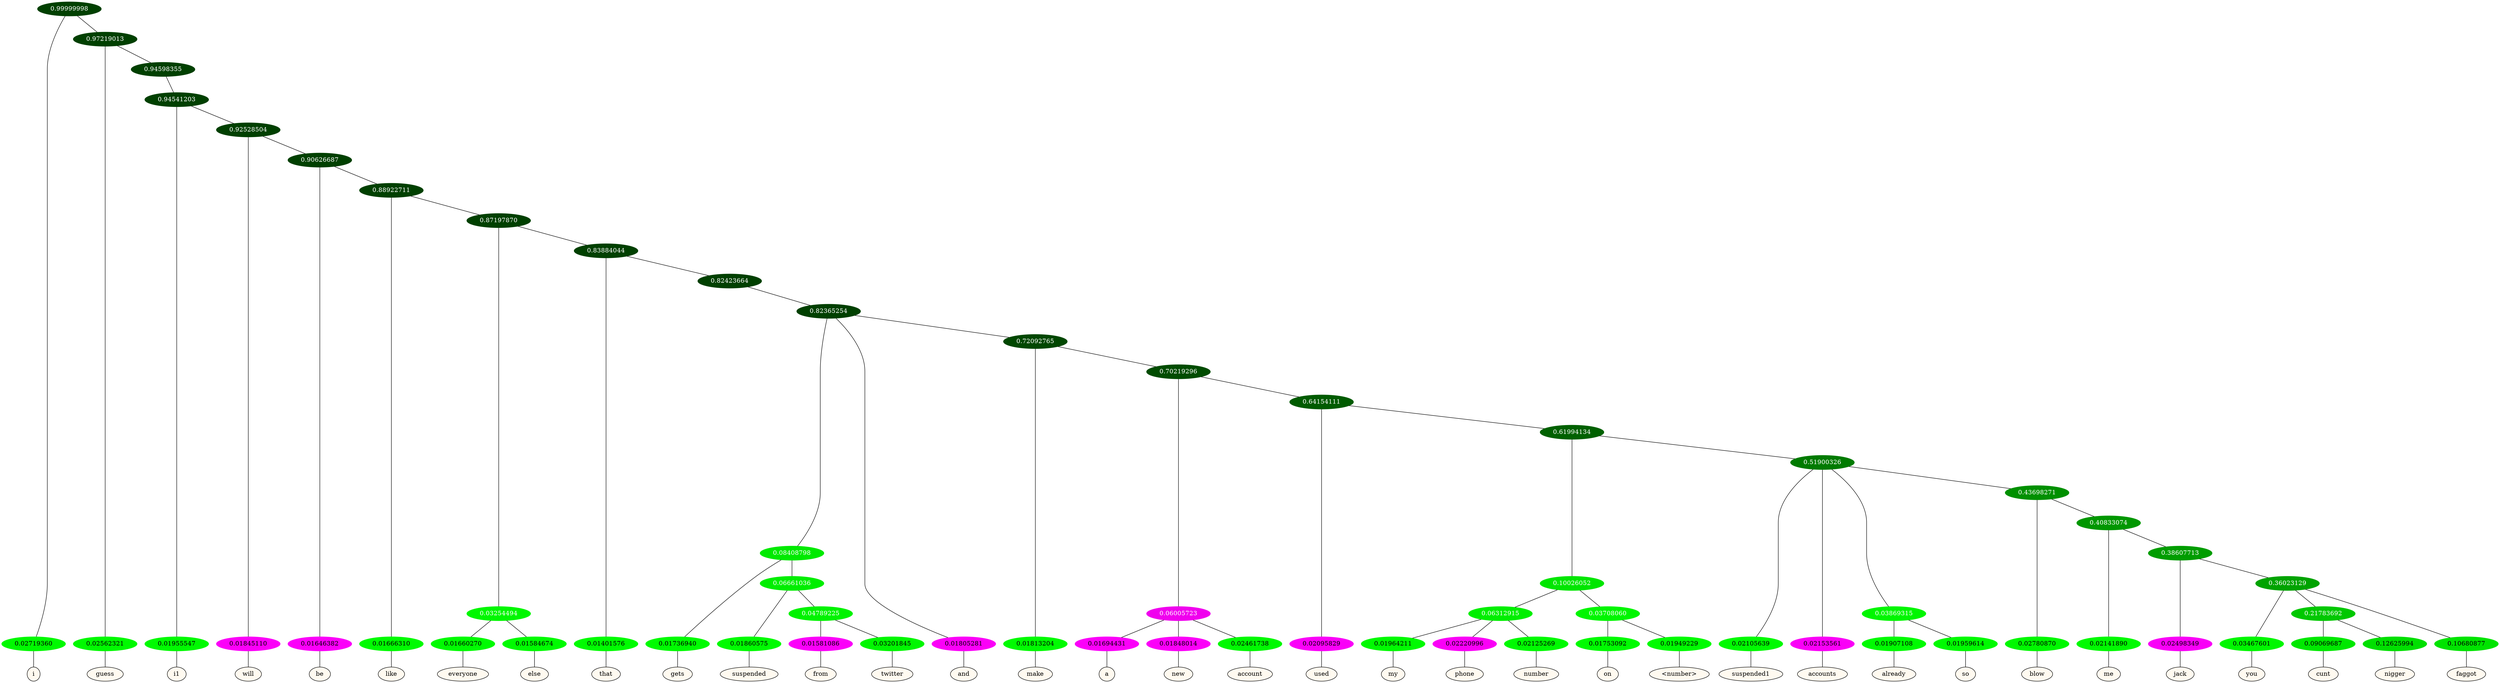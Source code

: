 graph {
	node [format=png height=0.15 nodesep=0.001 ordering=out overlap=prism overlap_scaling=0.01 ranksep=0.001 ratio=0.2 style=filled width=0.15]
	{
		rank=same
		a_w_1 [label=i color=black fillcolor=floralwhite style="filled,solid"]
		a_w_3 [label=guess color=black fillcolor=floralwhite style="filled,solid"]
		a_w_6 [label=i1 color=black fillcolor=floralwhite style="filled,solid"]
		a_w_8 [label=will color=black fillcolor=floralwhite style="filled,solid"]
		a_w_10 [label=be color=black fillcolor=floralwhite style="filled,solid"]
		a_w_12 [label=like color=black fillcolor=floralwhite style="filled,solid"]
		a_w_16 [label=everyone color=black fillcolor=floralwhite style="filled,solid"]
		a_w_17 [label=else color=black fillcolor=floralwhite style="filled,solid"]
		a_w_18 [label=that color=black fillcolor=floralwhite style="filled,solid"]
		a_w_24 [label=gets color=black fillcolor=floralwhite style="filled,solid"]
		a_w_28 [label=suspended color=black fillcolor=floralwhite style="filled,solid"]
		a_w_32 [label=from color=black fillcolor=floralwhite style="filled,solid"]
		a_w_33 [label=twitter color=black fillcolor=floralwhite style="filled,solid"]
		a_w_22 [label=and color=black fillcolor=floralwhite style="filled,solid"]
		a_w_26 [label=make color=black fillcolor=floralwhite style="filled,solid"]
		a_w_34 [label=a color=black fillcolor=floralwhite style="filled,solid"]
		a_w_35 [label=new color=black fillcolor=floralwhite style="filled,solid"]
		a_w_36 [label=account color=black fillcolor=floralwhite style="filled,solid"]
		a_w_37 [label=used color=black fillcolor=floralwhite style="filled,solid"]
		a_w_47 [label=my color=black fillcolor=floralwhite style="filled,solid"]
		a_w_48 [label=phone color=black fillcolor=floralwhite style="filled,solid"]
		a_w_49 [label=number color=black fillcolor=floralwhite style="filled,solid"]
		a_w_50 [label=on color=black fillcolor=floralwhite style="filled,solid"]
		a_w_51 [label="\<number\>" color=black fillcolor=floralwhite style="filled,solid"]
		a_w_43 [label=suspended1 color=black fillcolor=floralwhite style="filled,solid"]
		a_w_44 [label=accounts color=black fillcolor=floralwhite style="filled,solid"]
		a_w_52 [label=already color=black fillcolor=floralwhite style="filled,solid"]
		a_w_53 [label=so color=black fillcolor=floralwhite style="filled,solid"]
		a_w_54 [label=blow color=black fillcolor=floralwhite style="filled,solid"]
		a_w_56 [label=me color=black fillcolor=floralwhite style="filled,solid"]
		a_w_58 [label=jack color=black fillcolor=floralwhite style="filled,solid"]
		a_w_60 [label=you color=black fillcolor=floralwhite style="filled,solid"]
		a_w_63 [label=cunt color=black fillcolor=floralwhite style="filled,solid"]
		a_w_64 [label=nigger color=black fillcolor=floralwhite style="filled,solid"]
		a_w_62 [label=faggot color=black fillcolor=floralwhite style="filled,solid"]
	}
	a_n_1 -- a_w_1
	a_n_3 -- a_w_3
	a_n_6 -- a_w_6
	a_n_8 -- a_w_8
	a_n_10 -- a_w_10
	a_n_12 -- a_w_12
	a_n_16 -- a_w_16
	a_n_17 -- a_w_17
	a_n_18 -- a_w_18
	a_n_24 -- a_w_24
	a_n_28 -- a_w_28
	a_n_32 -- a_w_32
	a_n_33 -- a_w_33
	a_n_22 -- a_w_22
	a_n_26 -- a_w_26
	a_n_34 -- a_w_34
	a_n_35 -- a_w_35
	a_n_36 -- a_w_36
	a_n_37 -- a_w_37
	a_n_47 -- a_w_47
	a_n_48 -- a_w_48
	a_n_49 -- a_w_49
	a_n_50 -- a_w_50
	a_n_51 -- a_w_51
	a_n_43 -- a_w_43
	a_n_44 -- a_w_44
	a_n_52 -- a_w_52
	a_n_53 -- a_w_53
	a_n_54 -- a_w_54
	a_n_56 -- a_w_56
	a_n_58 -- a_w_58
	a_n_60 -- a_w_60
	a_n_63 -- a_w_63
	a_n_64 -- a_w_64
	a_n_62 -- a_w_62
	{
		rank=same
		a_n_1 [label=0.02719360 color="0.334 1.000 0.973" fontcolor=black]
		a_n_3 [label=0.02562321 color="0.334 1.000 0.974" fontcolor=black]
		a_n_6 [label=0.01955547 color="0.334 1.000 0.980" fontcolor=black]
		a_n_8 [label=0.01845110 color="0.835 1.000 0.982" fontcolor=black]
		a_n_10 [label=0.01646382 color="0.835 1.000 0.984" fontcolor=black]
		a_n_12 [label=0.01666310 color="0.334 1.000 0.983" fontcolor=black]
		a_n_16 [label=0.01660270 color="0.334 1.000 0.983" fontcolor=black]
		a_n_17 [label=0.01584674 color="0.334 1.000 0.984" fontcolor=black]
		a_n_18 [label=0.01401576 color="0.334 1.000 0.986" fontcolor=black]
		a_n_24 [label=0.01736940 color="0.334 1.000 0.983" fontcolor=black]
		a_n_28 [label=0.01860575 color="0.334 1.000 0.981" fontcolor=black]
		a_n_32 [label=0.01581086 color="0.835 1.000 0.984" fontcolor=black]
		a_n_33 [label=0.03201845 color="0.334 1.000 0.968" fontcolor=black]
		a_n_22 [label=0.01805281 color="0.835 1.000 0.982" fontcolor=black]
		a_n_26 [label=0.01813204 color="0.334 1.000 0.982" fontcolor=black]
		a_n_34 [label=0.01694431 color="0.835 1.000 0.983" fontcolor=black]
		a_n_35 [label=0.01848014 color="0.835 1.000 0.982" fontcolor=black]
		a_n_36 [label=0.02461738 color="0.334 1.000 0.975" fontcolor=black]
		a_n_37 [label=0.02095829 color="0.835 1.000 0.979" fontcolor=black]
		a_n_47 [label=0.01964211 color="0.334 1.000 0.980" fontcolor=black]
		a_n_48 [label=0.02220996 color="0.835 1.000 0.978" fontcolor=black]
		a_n_49 [label=0.02125269 color="0.334 1.000 0.979" fontcolor=black]
		a_n_50 [label=0.01753092 color="0.334 1.000 0.982" fontcolor=black]
		a_n_51 [label=0.01949229 color="0.334 1.000 0.981" fontcolor=black]
		a_n_43 [label=0.02105639 color="0.334 1.000 0.979" fontcolor=black]
		a_n_44 [label=0.02153561 color="0.835 1.000 0.978" fontcolor=black]
		a_n_52 [label=0.01907108 color="0.334 1.000 0.981" fontcolor=black]
		a_n_53 [label=0.01959614 color="0.334 1.000 0.980" fontcolor=black]
		a_n_54 [label=0.02780870 color="0.334 1.000 0.972" fontcolor=black]
		a_n_56 [label=0.02141890 color="0.334 1.000 0.979" fontcolor=black]
		a_n_58 [label=0.02498349 color="0.835 1.000 0.975" fontcolor=black]
		a_n_60 [label=0.03467601 color="0.334 1.000 0.965" fontcolor=black]
		a_n_63 [label=0.09069687 color="0.334 1.000 0.909" fontcolor=black]
		a_n_64 [label=0.12625994 color="0.334 1.000 0.874" fontcolor=black]
		a_n_62 [label=0.10680877 color="0.334 1.000 0.893" fontcolor=black]
	}
	a_n_0 [label=0.99999998 color="0.334 1.000 0.250" fontcolor=grey99]
	a_n_0 -- a_n_1
	a_n_2 [label=0.97219013 color="0.334 1.000 0.250" fontcolor=grey99]
	a_n_0 -- a_n_2
	a_n_2 -- a_n_3
	a_n_4 [label=0.94598355 color="0.334 1.000 0.250" fontcolor=grey99]
	a_n_2 -- a_n_4
	a_n_5 [label=0.94541203 color="0.334 1.000 0.250" fontcolor=grey99]
	a_n_4 -- a_n_5
	a_n_5 -- a_n_6
	a_n_7 [label=0.92528504 color="0.334 1.000 0.250" fontcolor=grey99]
	a_n_5 -- a_n_7
	a_n_7 -- a_n_8
	a_n_9 [label=0.90626687 color="0.334 1.000 0.250" fontcolor=grey99]
	a_n_7 -- a_n_9
	a_n_9 -- a_n_10
	a_n_11 [label=0.88922711 color="0.334 1.000 0.250" fontcolor=grey99]
	a_n_9 -- a_n_11
	a_n_11 -- a_n_12
	a_n_13 [label=0.87197870 color="0.334 1.000 0.250" fontcolor=grey99]
	a_n_11 -- a_n_13
	a_n_14 [label=0.03254494 color="0.334 1.000 0.967" fontcolor=grey99]
	a_n_13 -- a_n_14
	a_n_15 [label=0.83884044 color="0.334 1.000 0.250" fontcolor=grey99]
	a_n_13 -- a_n_15
	a_n_14 -- a_n_16
	a_n_14 -- a_n_17
	a_n_15 -- a_n_18
	a_n_19 [label=0.82423664 color="0.334 1.000 0.250" fontcolor=grey99]
	a_n_15 -- a_n_19
	a_n_20 [label=0.82365254 color="0.334 1.000 0.250" fontcolor=grey99]
	a_n_19 -- a_n_20
	a_n_21 [label=0.08408798 color="0.334 1.000 0.916" fontcolor=grey99]
	a_n_20 -- a_n_21
	a_n_20 -- a_n_22
	a_n_23 [label=0.72092765 color="0.334 1.000 0.279" fontcolor=grey99]
	a_n_20 -- a_n_23
	a_n_21 -- a_n_24
	a_n_25 [label=0.06661036 color="0.334 1.000 0.933" fontcolor=grey99]
	a_n_21 -- a_n_25
	a_n_23 -- a_n_26
	a_n_27 [label=0.70219296 color="0.334 1.000 0.298" fontcolor=grey99]
	a_n_23 -- a_n_27
	a_n_25 -- a_n_28
	a_n_29 [label=0.04789225 color="0.334 1.000 0.952" fontcolor=grey99]
	a_n_25 -- a_n_29
	a_n_30 [label=0.06005723 color="0.835 1.000 0.940" fontcolor=grey99]
	a_n_27 -- a_n_30
	a_n_31 [label=0.64154111 color="0.334 1.000 0.358" fontcolor=grey99]
	a_n_27 -- a_n_31
	a_n_29 -- a_n_32
	a_n_29 -- a_n_33
	a_n_30 -- a_n_34
	a_n_30 -- a_n_35
	a_n_30 -- a_n_36
	a_n_31 -- a_n_37
	a_n_38 [label=0.61994134 color="0.334 1.000 0.380" fontcolor=grey99]
	a_n_31 -- a_n_38
	a_n_39 [label=0.10026052 color="0.334 1.000 0.900" fontcolor=grey99]
	a_n_38 -- a_n_39
	a_n_40 [label=0.51900326 color="0.334 1.000 0.481" fontcolor=grey99]
	a_n_38 -- a_n_40
	a_n_41 [label=0.06312915 color="0.334 1.000 0.937" fontcolor=grey99]
	a_n_39 -- a_n_41
	a_n_42 [label=0.03708060 color="0.334 1.000 0.963" fontcolor=grey99]
	a_n_39 -- a_n_42
	a_n_40 -- a_n_43
	a_n_40 -- a_n_44
	a_n_45 [label=0.03869315 color="0.334 1.000 0.961" fontcolor=grey99]
	a_n_40 -- a_n_45
	a_n_46 [label=0.43698271 color="0.334 1.000 0.563" fontcolor=grey99]
	a_n_40 -- a_n_46
	a_n_41 -- a_n_47
	a_n_41 -- a_n_48
	a_n_41 -- a_n_49
	a_n_42 -- a_n_50
	a_n_42 -- a_n_51
	a_n_45 -- a_n_52
	a_n_45 -- a_n_53
	a_n_46 -- a_n_54
	a_n_55 [label=0.40833074 color="0.334 1.000 0.592" fontcolor=grey99]
	a_n_46 -- a_n_55
	a_n_55 -- a_n_56
	a_n_57 [label=0.38607713 color="0.334 1.000 0.614" fontcolor=grey99]
	a_n_55 -- a_n_57
	a_n_57 -- a_n_58
	a_n_59 [label=0.36023129 color="0.334 1.000 0.640" fontcolor=grey99]
	a_n_57 -- a_n_59
	a_n_59 -- a_n_60
	a_n_61 [label=0.21783692 color="0.334 1.000 0.782" fontcolor=grey99]
	a_n_59 -- a_n_61
	a_n_59 -- a_n_62
	a_n_61 -- a_n_63
	a_n_61 -- a_n_64
}
